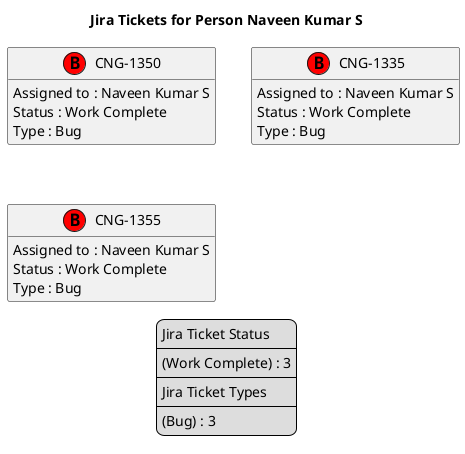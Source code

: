 @startuml
'https://plantuml.com/class-diagram

' GENERATE CLASS DIAGRAM ===========
' Generated at    : Thu Apr 18 11:50:48 CEST 2024

title Jira Tickets for Person Naveen Kumar S
hide empty members

legend
Jira Ticket Status
----
(Work Complete) : 3
----
Jira Ticket Types
----
(Bug) : 3
end legend


' Tickets =======
class "CNG-1350" << (B,red) >> {
  Assigned to : Naveen Kumar S
  Status : Work Complete
  Type : Bug
}

class "CNG-1335" << (B,red) >> {
  Assigned to : Naveen Kumar S
  Status : Work Complete
  Type : Bug
}

class "CNG-1355" << (B,red) >> {
  Assigned to : Naveen Kumar S
  Status : Work Complete
  Type : Bug
}



' Links =======


@enduml
